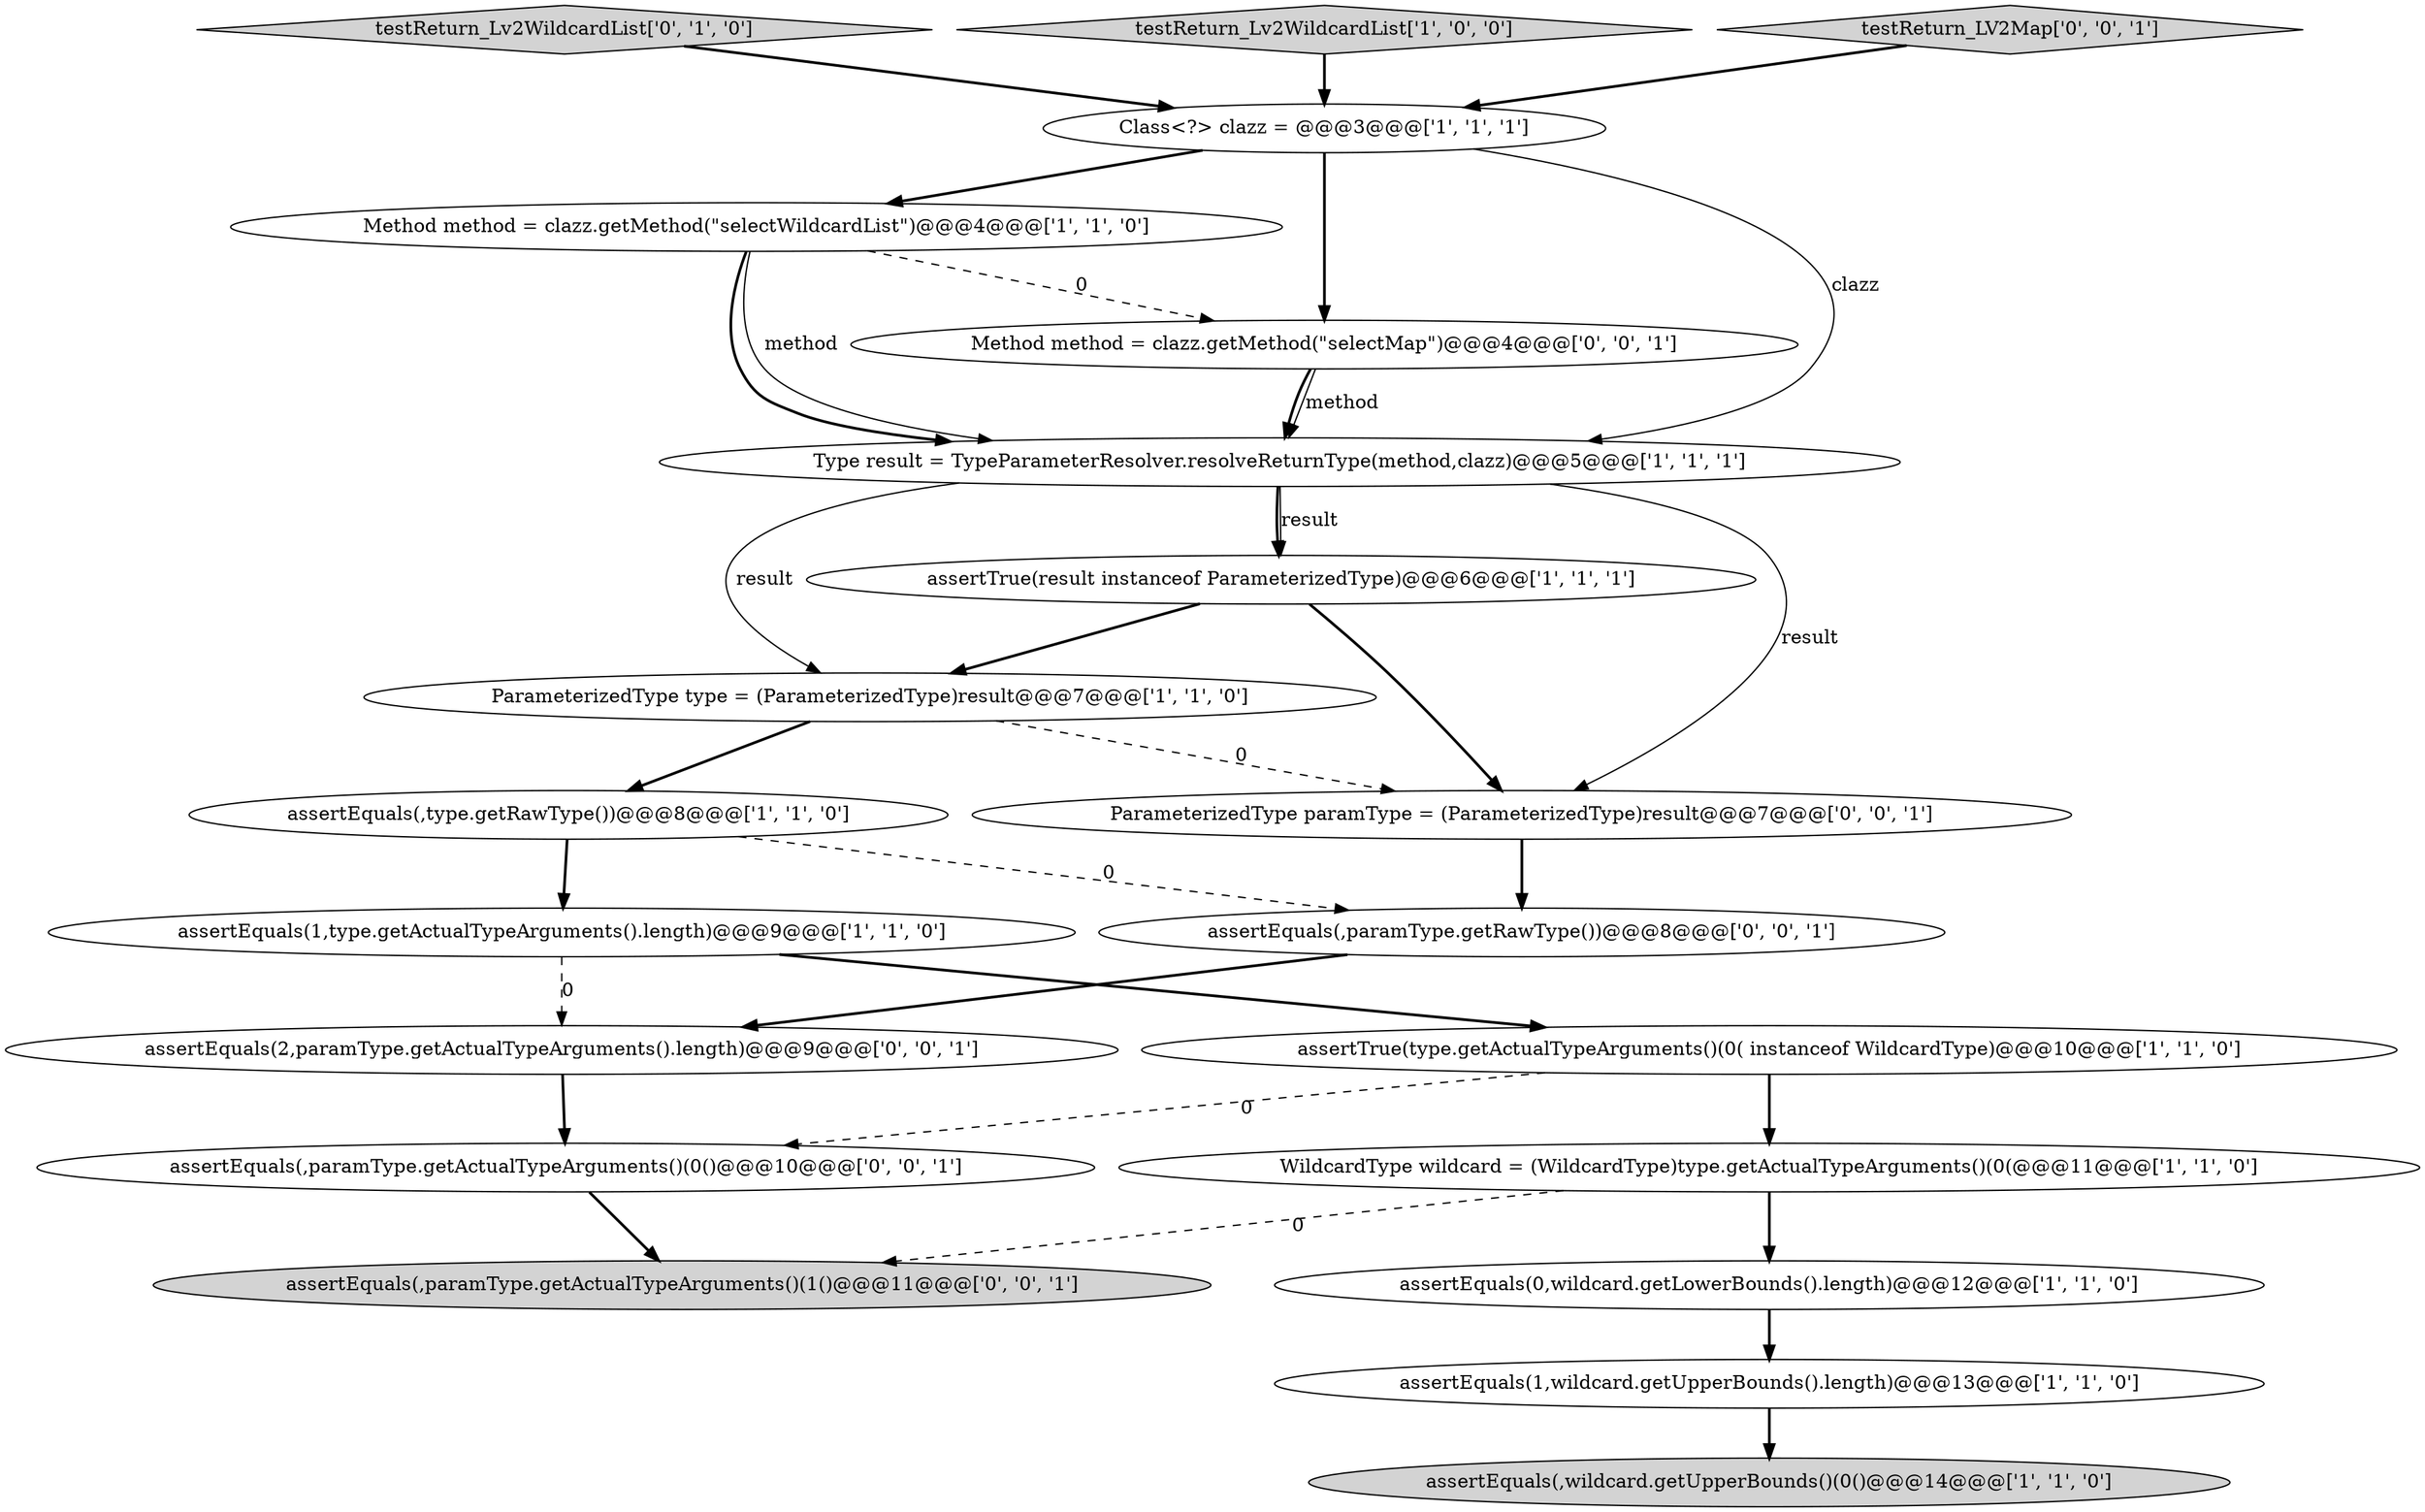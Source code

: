 digraph {
13 [style = filled, label = "testReturn_Lv2WildcardList['0', '1', '0']", fillcolor = lightgray, shape = diamond image = "AAA0AAABBB2BBB"];
14 [style = filled, label = "assertEquals(2,paramType.getActualTypeArguments().length)@@@9@@@['0', '0', '1']", fillcolor = white, shape = ellipse image = "AAA0AAABBB3BBB"];
4 [style = filled, label = "Method method = clazz.getMethod(\"selectWildcardList\")@@@4@@@['1', '1', '0']", fillcolor = white, shape = ellipse image = "AAA0AAABBB1BBB"];
5 [style = filled, label = "assertEquals(,type.getRawType())@@@8@@@['1', '1', '0']", fillcolor = white, shape = ellipse image = "AAA0AAABBB1BBB"];
17 [style = filled, label = "ParameterizedType paramType = (ParameterizedType)result@@@7@@@['0', '0', '1']", fillcolor = white, shape = ellipse image = "AAA0AAABBB3BBB"];
15 [style = filled, label = "assertEquals(,paramType.getActualTypeArguments()(0()@@@10@@@['0', '0', '1']", fillcolor = white, shape = ellipse image = "AAA0AAABBB3BBB"];
20 [style = filled, label = "assertEquals(,paramType.getActualTypeArguments()(1()@@@11@@@['0', '0', '1']", fillcolor = lightgray, shape = ellipse image = "AAA0AAABBB3BBB"];
9 [style = filled, label = "testReturn_Lv2WildcardList['1', '0', '0']", fillcolor = lightgray, shape = diamond image = "AAA0AAABBB1BBB"];
19 [style = filled, label = "Method method = clazz.getMethod(\"selectMap\")@@@4@@@['0', '0', '1']", fillcolor = white, shape = ellipse image = "AAA0AAABBB3BBB"];
7 [style = filled, label = "WildcardType wildcard = (WildcardType)type.getActualTypeArguments()(0(@@@11@@@['1', '1', '0']", fillcolor = white, shape = ellipse image = "AAA0AAABBB1BBB"];
18 [style = filled, label = "assertEquals(,paramType.getRawType())@@@8@@@['0', '0', '1']", fillcolor = white, shape = ellipse image = "AAA0AAABBB3BBB"];
12 [style = filled, label = "assertEquals(,wildcard.getUpperBounds()(0()@@@14@@@['1', '1', '0']", fillcolor = lightgray, shape = ellipse image = "AAA0AAABBB1BBB"];
0 [style = filled, label = "ParameterizedType type = (ParameterizedType)result@@@7@@@['1', '1', '0']", fillcolor = white, shape = ellipse image = "AAA0AAABBB1BBB"];
1 [style = filled, label = "assertEquals(0,wildcard.getLowerBounds().length)@@@12@@@['1', '1', '0']", fillcolor = white, shape = ellipse image = "AAA0AAABBB1BBB"];
11 [style = filled, label = "Class<?> clazz = @@@3@@@['1', '1', '1']", fillcolor = white, shape = ellipse image = "AAA0AAABBB1BBB"];
10 [style = filled, label = "assertTrue(type.getActualTypeArguments()(0( instanceof WildcardType)@@@10@@@['1', '1', '0']", fillcolor = white, shape = ellipse image = "AAA0AAABBB1BBB"];
2 [style = filled, label = "assertTrue(result instanceof ParameterizedType)@@@6@@@['1', '1', '1']", fillcolor = white, shape = ellipse image = "AAA0AAABBB1BBB"];
6 [style = filled, label = "assertEquals(1,type.getActualTypeArguments().length)@@@9@@@['1', '1', '0']", fillcolor = white, shape = ellipse image = "AAA0AAABBB1BBB"];
8 [style = filled, label = "Type result = TypeParameterResolver.resolveReturnType(method,clazz)@@@5@@@['1', '1', '1']", fillcolor = white, shape = ellipse image = "AAA0AAABBB1BBB"];
3 [style = filled, label = "assertEquals(1,wildcard.getUpperBounds().length)@@@13@@@['1', '1', '0']", fillcolor = white, shape = ellipse image = "AAA0AAABBB1BBB"];
16 [style = filled, label = "testReturn_LV2Map['0', '0', '1']", fillcolor = lightgray, shape = diamond image = "AAA0AAABBB3BBB"];
2->17 [style = bold, label=""];
10->15 [style = dashed, label="0"];
7->1 [style = bold, label=""];
16->11 [style = bold, label=""];
9->11 [style = bold, label=""];
8->17 [style = solid, label="result"];
11->4 [style = bold, label=""];
19->8 [style = solid, label="method"];
1->3 [style = bold, label=""];
7->20 [style = dashed, label="0"];
3->12 [style = bold, label=""];
6->14 [style = dashed, label="0"];
11->19 [style = bold, label=""];
5->18 [style = dashed, label="0"];
0->17 [style = dashed, label="0"];
10->7 [style = bold, label=""];
13->11 [style = bold, label=""];
19->8 [style = bold, label=""];
8->2 [style = solid, label="result"];
11->8 [style = solid, label="clazz"];
2->0 [style = bold, label=""];
5->6 [style = bold, label=""];
8->2 [style = bold, label=""];
15->20 [style = bold, label=""];
6->10 [style = bold, label=""];
8->0 [style = solid, label="result"];
4->8 [style = solid, label="method"];
4->8 [style = bold, label=""];
4->19 [style = dashed, label="0"];
14->15 [style = bold, label=""];
18->14 [style = bold, label=""];
17->18 [style = bold, label=""];
0->5 [style = bold, label=""];
}
